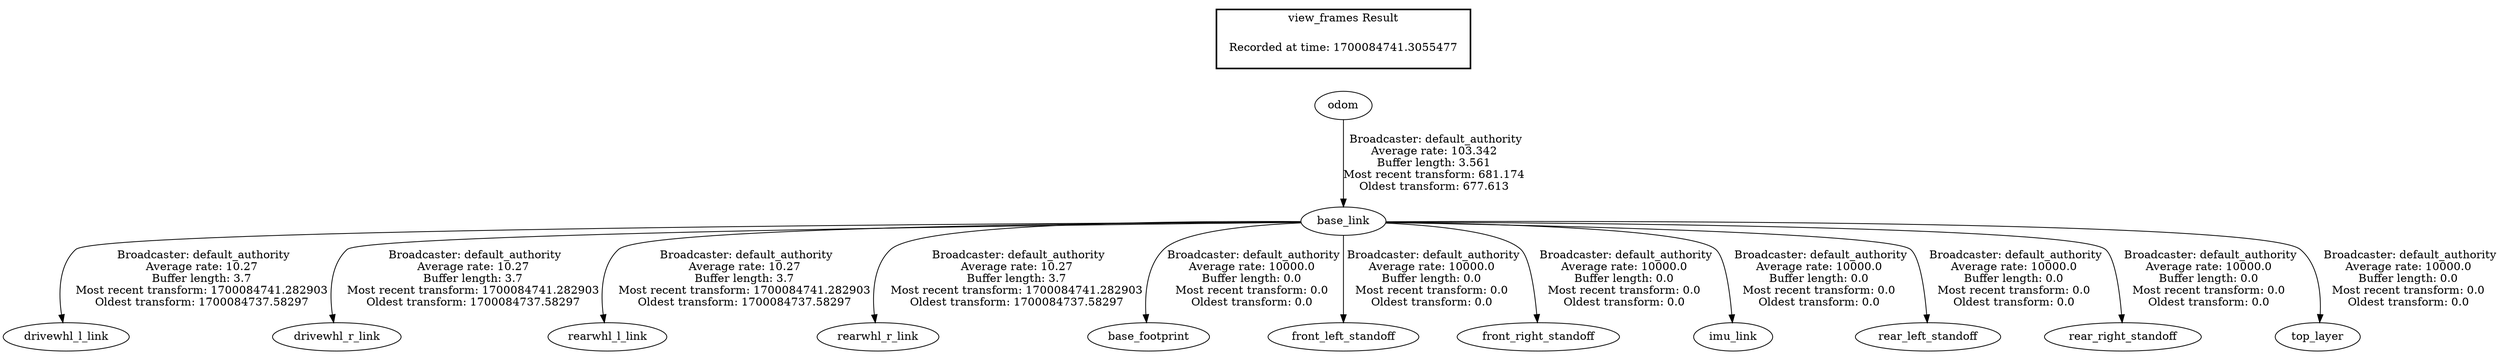 digraph G {
"odom" -> "base_link"[label=" Broadcaster: default_authority\nAverage rate: 103.342\nBuffer length: 3.561\nMost recent transform: 681.174\nOldest transform: 677.613\n"];
"base_link" -> "drivewhl_l_link"[label=" Broadcaster: default_authority\nAverage rate: 10.27\nBuffer length: 3.7\nMost recent transform: 1700084741.282903\nOldest transform: 1700084737.58297\n"];
"base_link" -> "drivewhl_r_link"[label=" Broadcaster: default_authority\nAverage rate: 10.27\nBuffer length: 3.7\nMost recent transform: 1700084741.282903\nOldest transform: 1700084737.58297\n"];
"base_link" -> "rearwhl_l_link"[label=" Broadcaster: default_authority\nAverage rate: 10.27\nBuffer length: 3.7\nMost recent transform: 1700084741.282903\nOldest transform: 1700084737.58297\n"];
"base_link" -> "rearwhl_r_link"[label=" Broadcaster: default_authority\nAverage rate: 10.27\nBuffer length: 3.7\nMost recent transform: 1700084741.282903\nOldest transform: 1700084737.58297\n"];
"base_link" -> "base_footprint"[label=" Broadcaster: default_authority\nAverage rate: 10000.0\nBuffer length: 0.0\nMost recent transform: 0.0\nOldest transform: 0.0\n"];
"base_link" -> "front_left_standoff"[label=" Broadcaster: default_authority\nAverage rate: 10000.0\nBuffer length: 0.0\nMost recent transform: 0.0\nOldest transform: 0.0\n"];
"base_link" -> "front_right_standoff"[label=" Broadcaster: default_authority\nAverage rate: 10000.0\nBuffer length: 0.0\nMost recent transform: 0.0\nOldest transform: 0.0\n"];
"base_link" -> "imu_link"[label=" Broadcaster: default_authority\nAverage rate: 10000.0\nBuffer length: 0.0\nMost recent transform: 0.0\nOldest transform: 0.0\n"];
"base_link" -> "rear_left_standoff"[label=" Broadcaster: default_authority\nAverage rate: 10000.0\nBuffer length: 0.0\nMost recent transform: 0.0\nOldest transform: 0.0\n"];
"base_link" -> "rear_right_standoff"[label=" Broadcaster: default_authority\nAverage rate: 10000.0\nBuffer length: 0.0\nMost recent transform: 0.0\nOldest transform: 0.0\n"];
"base_link" -> "top_layer"[label=" Broadcaster: default_authority\nAverage rate: 10000.0\nBuffer length: 0.0\nMost recent transform: 0.0\nOldest transform: 0.0\n"];
edge [style=invis];
 subgraph cluster_legend { style=bold; color=black; label ="view_frames Result";
"Recorded at time: 1700084741.3055477"[ shape=plaintext ] ;
}->"odom";
}